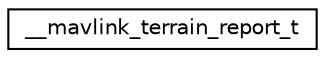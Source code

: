 digraph "Graphical Class Hierarchy"
{
 // INTERACTIVE_SVG=YES
  edge [fontname="Helvetica",fontsize="10",labelfontname="Helvetica",labelfontsize="10"];
  node [fontname="Helvetica",fontsize="10",shape=record];
  rankdir="LR";
  Node1 [label="__mavlink_terrain_report_t",height=0.2,width=0.4,color="black", fillcolor="white", style="filled",URL="$struct____mavlink__terrain__report__t.html"];
}
